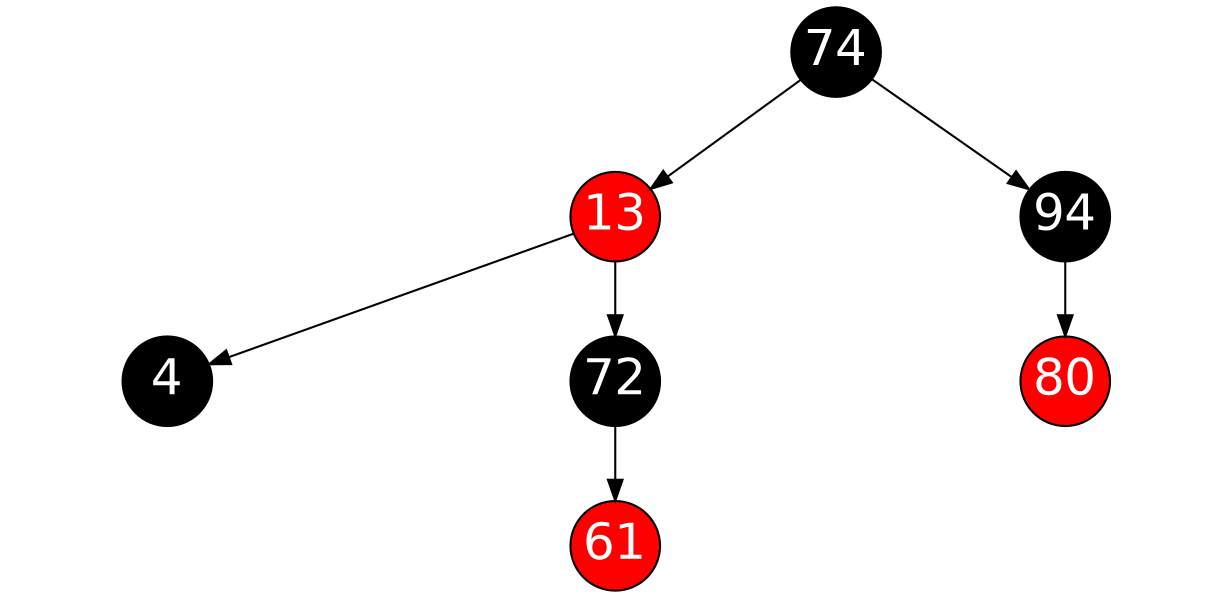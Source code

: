 digraph G {
	graph [ratio=.48];
	node [style=filled, color=black, shape=circle, width=.6 
		fontname=Helvetica, fontweight=bold, fontcolor=white, 
		fontsize=24, fixedsize=true];
	

  4, 13, 61, 72, 80, 94;

  13, 61, 80	
	[fillcolor=red];

13 -> 4; 
74 -> 13; 
72 -> 61; 
13 -> 72; 
94 -> 80; 
74 -> 94; 

}
